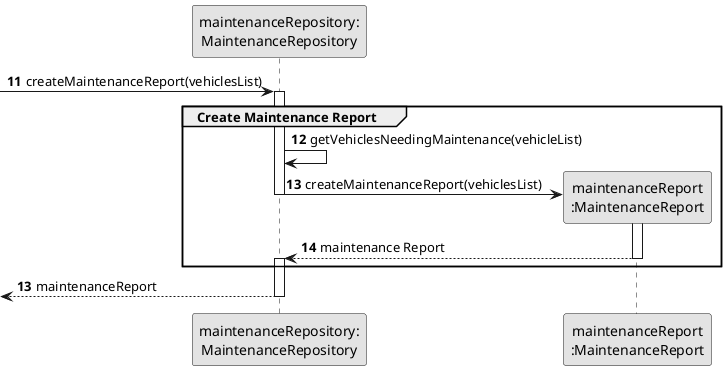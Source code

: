 @startuml
skinparam monochrome true
skinparam packageStyle rectangle
skinparam shadowing false

participant "maintenanceRepository:\nMaintenanceRepository" as MaintenanceRepository
participant "maintenanceReport\n:MaintenanceReport" as MaintenanceReport

autonumber 11
-> MaintenanceRepository : createMaintenanceReport(vehiclesList)
activate MaintenanceRepository

    group Create Maintenance Report

        MaintenanceRepository -> MaintenanceRepository: getVehiclesNeedingMaintenance(vehicleList)

        MaintenanceRepository -> MaintenanceReport **: createMaintenanceReport(vehiclesList)
        deactivate MaintenanceRepository
        activate MaintenanceReport

        MaintenanceReport --> MaintenanceRepository : maintenance Report
        deactivate MaintenanceReport

        activate MaintenanceRepository
    end group

    autonumber 13
    <-- MaintenanceRepository : maintenanceReport

deactivate MaintenanceRepository


@enduml